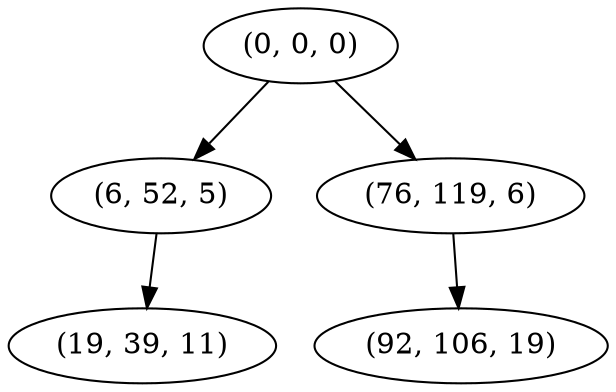 digraph tree {
    "(0, 0, 0)";
    "(6, 52, 5)";
    "(19, 39, 11)";
    "(76, 119, 6)";
    "(92, 106, 19)";
    "(0, 0, 0)" -> "(6, 52, 5)";
    "(0, 0, 0)" -> "(76, 119, 6)";
    "(6, 52, 5)" -> "(19, 39, 11)";
    "(76, 119, 6)" -> "(92, 106, 19)";
}
